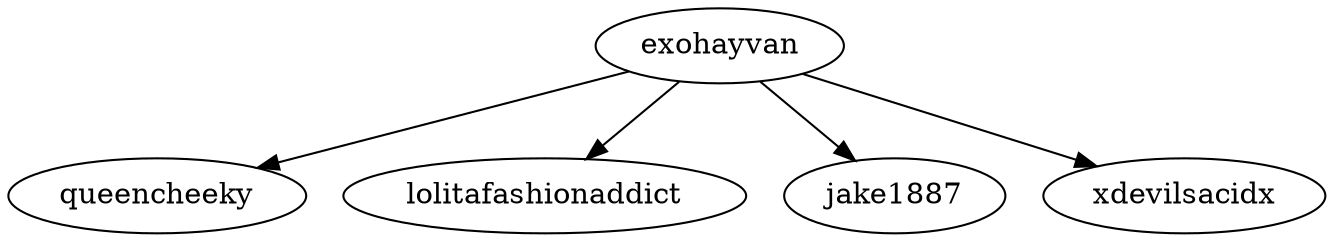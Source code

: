 // Family Tree
digraph {
	exohayvan -> queencheeky
	exohayvan -> lolitafashionaddict
	exohayvan -> jake1887
	exohayvan -> xdevilsacidx
}
